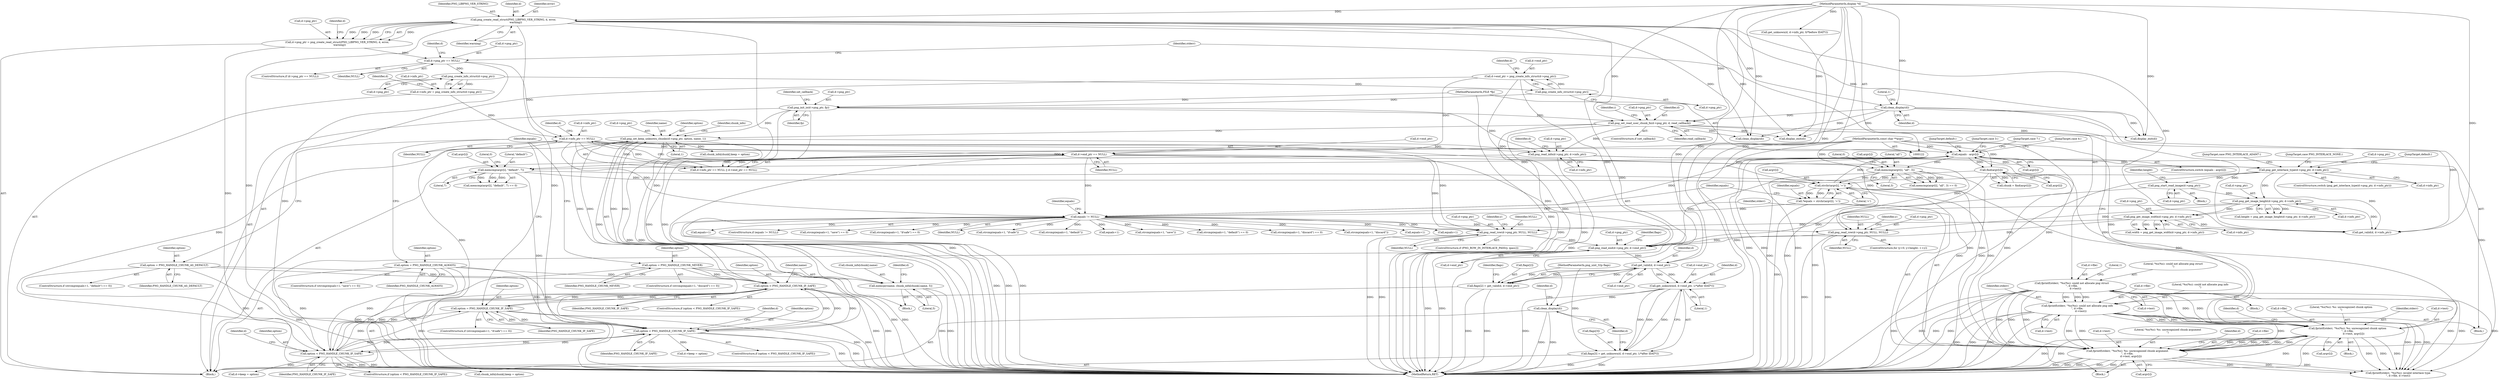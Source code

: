 digraph "0_Android_9d4853418ab2f754c2b63e091c29c5529b8b86ca_32@API" {
"1000589" [label="(Call,png_read_end(d->png_ptr, d->end_ptr))"];
"1000565" [label="(Call,png_read_row(d->png_ptr, NULL, NULL))"];
"1000523" [label="(Call,png_get_image_width(d->png_ptr, d->info_ptr))"];
"1000508" [label="(Call,png_get_image_height(d->png_ptr, d->info_ptr))"];
"1000502" [label="(Call,png_start_read_image(d->png_ptr))"];
"1000461" [label="(Call,png_get_interlace_type(d->png_ptr, d->info_ptr))"];
"1000453" [label="(Call,png_read_info(d->png_ptr, d->info_ptr))"];
"1000353" [label="(Call,png_set_keep_unknown_chunks(d->png_ptr, option, name, 1))"];
"1000225" [label="(Call,png_set_read_user_chunk_fn(d->png_ptr, d, read_callback))"];
"1000218" [label="(Call,png_init_io(d->png_ptr, fp))"];
"1000188" [label="(Call,png_create_info_struct(d->png_ptr))"];
"1000180" [label="(Call,png_create_info_struct(d->png_ptr))"];
"1000159" [label="(Call,d->png_ptr == NULL)"];
"1000149" [label="(Call,d->png_ptr = png_create_read_struct(PNG_LIBPNG_VER_STRING, d, error,\n      warning))"];
"1000153" [label="(Call,png_create_read_struct(PNG_LIBPNG_VER_STRING, d, error,\n      warning))"];
"1000127" [label="(MethodParameterIn,display *d)"];
"1000123" [label="(MethodParameterIn,FILE *fp)"];
"1000214" [label="(Call,clean_display(d))"];
"1000340" [label="(Call,option < PNG_HANDLE_CHUNK_IF_SAFE)"];
"1000289" [label="(Call,option = PNG_HANDLE_CHUNK_IF_SAFE)"];
"1000381" [label="(Call,option < PNG_HANDLE_CHUNK_IF_SAFE)"];
"1000265" [label="(Call,option = PNG_HANDLE_CHUNK_AS_DEFAULT)"];
"1000301" [label="(Call,option = PNG_HANDLE_CHUNK_ALWAYS)"];
"1000277" [label="(Call,option = PNG_HANDLE_CHUNK_NEVER)"];
"1000404" [label="(Call,option < PNG_HANDLE_CHUNK_IF_SAFE)"];
"1000345" [label="(Call,memcpy(name, chunk_info[chunk].name, 5))"];
"1000194" [label="(Call,d->info_ptr == NULL)"];
"1000176" [label="(Call,d->info_ptr = png_create_info_struct(d->png_ptr))"];
"1000251" [label="(Call,equals != NULL)"];
"1000243" [label="(Call,*equals = strchr(argv[i], '='))"];
"1000245" [label="(Call,strchr(argv[i], '='))"];
"1000395" [label="(Call,memcmp(argv[i], \"all\", 3))"];
"1000321" [label="(Call,equals - argv[i])"];
"1000306" [label="(Call,fprintf(stderr, \"%s(%s): %s: unrecognized chunk option\n\", d->file,\n               d->test, argv[i]))"];
"1000439" [label="(Call,fprintf(stderr, \"%s(%s): %s: unrecognized chunk argument\n\", d->file,\n         d->test, argv[i]))"];
"1000165" [label="(Call,fprintf(stderr, \"%s(%s): could not allocate png struct\n\", d->file,\n         d->test))"];
"1000205" [label="(Call,fprintf(stderr, \"%s(%s): could not allocate png info\n\", d->file,\n         d->test))"];
"1000330" [label="(Call,find(argv[i]))"];
"1000125" [label="(MethodParameterIn,const char **argv)"];
"1000372" [label="(Call,memcmp(argv[i], \"default\", 7))"];
"1000199" [label="(Call,d->end_ptr == NULL)"];
"1000184" [label="(Call,d->end_ptr = png_create_info_struct(d->png_ptr))"];
"1000583" [label="(Call,png_read_row(d->png_ptr, NULL, NULL))"];
"1000630" [label="(Call,get_valid(d, d->end_ptr))"];
"1000626" [label="(Call,flags[2] = get_valid(d, d->end_ptr))"];
"1000639" [label="(Call,get_unknown(d, d->end_ptr, 1/*after IDAT*/))"];
"1000635" [label="(Call,flags[3] = get_unknown(d, d->end_ptr, 1/*after IDAT*/))"];
"1000645" [label="(Call,clean_display(d))"];
"1000509" [label="(Call,d->png_ptr)"];
"1000385" [label="(Call,d->keep = option)"];
"1000243" [label="(Call,*equals = strchr(argv[i], '='))"];
"1000445" [label="(Call,d->test)"];
"1000315" [label="(Call,argv[i])"];
"1000462" [label="(Call,d->png_ptr)"];
"1000258" [label="(Call,strcmp(equals+1, \"default\") == 0)"];
"1000646" [label="(Identifier,d)"];
"1000186" [label="(Identifier,d)"];
"1000257" [label="(ControlStructure,if (strcmp(equals+1, \"default\") == 0))"];
"1000270" [label="(Call,strcmp(equals+1, \"discard\") == 0)"];
"1000381" [label="(Call,option < PNG_HANDLE_CHUNK_IF_SAFE)"];
"1000373" [label="(Call,argv[i])"];
"1000301" [label="(Call,option = PNG_HANDLE_CHUNK_ALWAYS)"];
"1000380" [label="(ControlStructure,if (option < PNG_HANDLE_CHUNK_IF_SAFE))"];
"1000277" [label="(Call,option = PNG_HANDLE_CHUNK_NEVER)"];
"1000219" [label="(Call,d->png_ptr)"];
"1000156" [label="(Identifier,error)"];
"1000636" [label="(Call,flags[3])"];
"1000290" [label="(Identifier,option)"];
"1000479" [label="(JumpTarget,default:)"];
"1000609" [label="(Call,get_unknown(d, d->info_ptr, 0/*before IDAT*/))"];
"1000271" [label="(Call,strcmp(equals+1, \"discard\"))"];
"1000346" [label="(Identifier,name)"];
"1000460" [label="(ControlStructure,switch (png_get_interlace_type(d->png_ptr, d->info_ptr)))"];
"1000404" [label="(Call,option < PNG_HANDLE_CHUNK_IF_SAFE)"];
"1000441" [label="(Literal,\"%s(%s): %s: unrecognized chunk argument\n\")"];
"1000211" [label="(Call,d->test)"];
"1000178" [label="(Identifier,d)"];
"1000217" [label="(Literal,1)"];
"1000410" [label="(Identifier,d)"];
"1000461" [label="(Call,png_get_interlace_type(d->png_ptr, d->info_ptr))"];
"1000635" [label="(Call,flags[3] = get_unknown(d, d->end_ptr, 1/*after IDAT*/))"];
"1000265" [label="(Call,option = PNG_HANDLE_CHUNK_AS_DEFAULT)"];
"1000587" [label="(Identifier,NULL)"];
"1000241" [label="(Block,)"];
"1000454" [label="(Call,d->png_ptr)"];
"1000195" [label="(Call,d->info_ptr)"];
"1000154" [label="(Identifier,PNG_LIBPNG_VER_STRING)"];
"1000306" [label="(Call,fprintf(stderr, \"%s(%s): %s: unrecognized chunk option\n\", d->file,\n               d->test, argv[i]))"];
"1000463" [label="(Identifier,d)"];
"1000176" [label="(Call,d->info_ptr = png_create_info_struct(d->png_ptr))"];
"1000639" [label="(Call,get_unknown(d, d->end_ptr, 1/*after IDAT*/))"];
"1000234" [label="(Identifier,i)"];
"1000395" [label="(Call,memcmp(argv[i], \"all\", 3))"];
"1000328" [label="(Call,chunk = find(argv[i]))"];
"1000352" [label="(Literal,5)"];
"1000123" [label="(MethodParameterIn,FILE *fp)"];
"1000512" [label="(Call,d->info_ptr)"];
"1000126" [label="(MethodParameterIn,png_uint_32p flags)"];
"1000503" [label="(Call,d->png_ptr)"];
"1000637" [label="(Identifier,flags)"];
"1000321" [label="(Call,equals - argv[i])"];
"1000319" [label="(Identifier,d)"];
"1000649" [label="(Identifier,d)"];
"1000401" [label="(Literal,0)"];
"1000593" [label="(Call,d->end_ptr)"];
"1000177" [label="(Call,d->info_ptr)"];
"1000252" [label="(Identifier,equals)"];
"1000291" [label="(Identifier,PNG_HANDLE_CHUNK_IF_SAFE)"];
"1000167" [label="(Literal,\"%s(%s): could not allocate png struct\n\")"];
"1000331" [label="(Call,argv[i])"];
"1000215" [label="(Identifier,d)"];
"1000371" [label="(Call,memcmp(argv[i], \"default\", 7) == 0)"];
"1000205" [label="(Call,fprintf(stderr, \"%s(%s): could not allocate png info\n\", d->file,\n         d->test))"];
"1000206" [label="(Identifier,stderr)"];
"1000171" [label="(Call,d->test)"];
"1000527" [label="(Call,d->info_ptr)"];
"1000323" [label="(Call,argv[i])"];
"1000189" [label="(Call,d->png_ptr)"];
"1000251" [label="(Call,equals != NULL)"];
"1000453" [label="(Call,png_read_info(d->png_ptr, d->info_ptr))"];
"1000340" [label="(Call,option < PNG_HANDLE_CHUNK_IF_SAFE)"];
"1000161" [label="(Identifier,d)"];
"1000406" [label="(Identifier,PNG_HANDLE_CHUNK_IF_SAFE)"];
"1000164" [label="(Block,)"];
"1000626" [label="(Call,flags[2] = get_valid(d, d->end_ptr))"];
"1000457" [label="(Call,d->info_ptr)"];
"1000309" [label="(Call,d->file)"];
"1000160" [label="(Call,d->png_ptr)"];
"1000308" [label="(Literal,\"%s(%s): %s: unrecognized chunk option\n\")"];
"1000631" [label="(Identifier,d)"];
"1000200" [label="(Call,d->end_ptr)"];
"1000245" [label="(Call,strchr(argv[i], '='))"];
"1000452" [label="(Identifier,d)"];
"1000341" [label="(Identifier,option)"];
"1000489" [label="(Call,clean_display(d))"];
"1000588" [label="(Identifier,NULL)"];
"1000168" [label="(Call,d->file)"];
"1000451" [label="(Call,display_exit(d))"];
"1000428" [label="(Call,chunk_info[chunk].keep = option)"];
"1000149" [label="(Call,d->png_ptr = png_create_read_struct(PNG_LIBPNG_VER_STRING, d, error,\n      warning))"];
"1000244" [label="(Identifier,equals)"];
"1000400" [label="(Literal,3)"];
"1000383" [label="(Identifier,PNG_HANDLE_CHUNK_IF_SAFE)"];
"1000272" [label="(Call,equals+1)"];
"1000226" [label="(Call,d->png_ptr)"];
"1000343" [label="(Block,)"];
"1000260" [label="(Call,equals+1)"];
"1000644" [label="(Literal,1)"];
"1000405" [label="(Identifier,option)"];
"1000378" [label="(Literal,0)"];
"1000521" [label="(Call,width = png_get_image_width(d->png_ptr, d->info_ptr))"];
"1000523" [label="(Call,png_get_image_width(d->png_ptr, d->info_ptr))"];
"1000318" [label="(Call,display_exit(d))"];
"1000296" [label="(Call,equals+1)"];
"1000279" [label="(Identifier,PNG_HANDLE_CHUNK_NEVER)"];
"1000387" [label="(Identifier,d)"];
"1000175" [label="(Literal,1)"];
"1000250" [label="(ControlStructure,if (equals != NULL))"];
"1000224" [label="(Identifier,set_callback)"];
"1000330" [label="(Call,find(argv[i]))"];
"1000437" [label="(JumpTarget,default:)"];
"1000345" [label="(Call,memcpy(name, chunk_info[chunk].name, 5))"];
"1000281" [label="(ControlStructure,if (strcmp(equals+1, \"if-safe\") == 0))"];
"1000294" [label="(Call,strcmp(equals+1, \"save\") == 0)"];
"1000360" [label="(Call,chunk_info[chunk].keep = option)"];
"1000372" [label="(Call,memcmp(argv[i], \"default\", 7))"];
"1000222" [label="(Identifier,fp)"];
"1000249" [label="(Literal,'=')"];
"1000600" [label="(Call,get_valid(d, d->info_ptr))"];
"1000157" [label="(Identifier,warning)"];
"1000155" [label="(Identifier,d)"];
"1000303" [label="(Identifier,PNG_HANDLE_CHUNK_ALWAYS)"];
"1000448" [label="(Call,argv[i])"];
"1000204" [label="(Block,)"];
"1000305" [label="(Block,)"];
"1000574" [label="(ControlStructure,for (y=0; y<height; ++y))"];
"1000474" [label="(JumpTarget,case PNG_INTERLACE_ADAM7:)"];
"1000359" [label="(Literal,1)"];
"1000480" [label="(Call,fprintf(stderr, \"%s(%s): invalid interlace type\n\", d->file, d->test))"];
"1000465" [label="(Call,d->info_ptr)"];
"1000354" [label="(Call,d->png_ptr)"];
"1000289" [label="(Call,option = PNG_HANDLE_CHUNK_IF_SAFE)"];
"1000230" [label="(Identifier,read_callback)"];
"1000320" [label="(ControlStructure,switch (equals - argv[i]))"];
"1000376" [label="(Literal,\"default\")"];
"1000153" [label="(Call,png_create_read_struct(PNG_LIBPNG_VER_STRING, d, error,\n      warning))"];
"1000560" [label="(Identifier,y)"];
"1000127" [label="(MethodParameterIn,display *d)"];
"1000282" [label="(Call,strcmp(equals+1, \"if-safe\") == 0)"];
"1000269" [label="(ControlStructure,if (strcmp(equals+1, \"discard\") == 0))"];
"1000347" [label="(Call,chunk_info[chunk].name)"];
"1000253" [label="(Identifier,NULL)"];
"1000507" [label="(Identifier,height)"];
"1000358" [label="(Identifier,name)"];
"1000283" [label="(Call,strcmp(equals+1, \"if-safe\"))"];
"1000408" [label="(Call,d->keep = option)"];
"1000524" [label="(Call,d->png_ptr)"];
"1000150" [label="(Call,d->png_ptr)"];
"1000394" [label="(Call,memcmp(argv[i], \"all\", 3) == 0)"];
"1000259" [label="(Call,strcmp(equals+1, \"default\"))"];
"1000158" [label="(ControlStructure,if (d->png_ptr == NULL))"];
"1000208" [label="(Call,d->file)"];
"1000403" [label="(ControlStructure,if (option < PNG_HANDLE_CHUNK_IF_SAFE))"];
"1000342" [label="(Identifier,PNG_HANDLE_CHUNK_IF_SAFE)"];
"1000582" [label="(Identifier,y)"];
"1000392" [label="(JumpTarget,case 3:)"];
"1000569" [label="(Identifier,NULL)"];
"1000369" [label="(JumpTarget,case 7:)"];
"1000641" [label="(Call,d->end_ptr)"];
"1000278" [label="(Identifier,option)"];
"1000439" [label="(Call,fprintf(stderr, \"%s(%s): %s: unrecognized chunk argument\n\", d->file,\n         d->test, argv[i]))"];
"1000327" [label="(JumpTarget,case 4:)"];
"1000166" [label="(Identifier,stderr)"];
"1000188" [label="(Call,png_create_info_struct(d->png_ptr))"];
"1000382" [label="(Identifier,option)"];
"1000198" [label="(Identifier,NULL)"];
"1000307" [label="(Identifier,stderr)"];
"1000196" [label="(Identifier,d)"];
"1000355" [label="(Identifier,d)"];
"1000570" [label="(Identifier,NULL)"];
"1000267" [label="(Identifier,PNG_HANDLE_CHUNK_AS_DEFAULT)"];
"1000246" [label="(Call,argv[i])"];
"1000223" [label="(ControlStructure,if (set_callback))"];
"1000194" [label="(Call,d->info_ptr == NULL)"];
"1000584" [label="(Call,d->png_ptr)"];
"1000627" [label="(Call,flags[2])"];
"1000180" [label="(Call,png_create_info_struct(d->png_ptr))"];
"1000284" [label="(Call,equals+1)"];
"1000225" [label="(Call,png_set_read_user_chunk_fn(d->png_ptr, d, read_callback))"];
"1000565" [label="(Call,png_read_row(d->png_ptr, NULL, NULL))"];
"1000502" [label="(Call,png_start_read_image(d->png_ptr))"];
"1000295" [label="(Call,strcmp(equals+1, \"save\"))"];
"1000165" [label="(Call,fprintf(stderr, \"%s(%s): could not allocate png struct\n\", d->file,\n         d->test))"];
"1000184" [label="(Call,d->end_ptr = png_create_info_struct(d->png_ptr))"];
"1000353" [label="(Call,png_set_keep_unknown_chunks(d->png_ptr, option, name, 1))"];
"1000589" [label="(Call,png_read_end(d->png_ptr, d->end_ptr))"];
"1000214" [label="(Call,clean_display(d))"];
"1000203" [label="(Identifier,NULL)"];
"1000561" [label="(ControlStructure,if (PNG_ROW_IN_INTERLACE_PASS(y, ipass)))"];
"1000312" [label="(Call,d->test)"];
"1000501" [label="(Block,)"];
"1000129" [label="(Block,)"];
"1000396" [label="(Call,argv[i])"];
"1000229" [label="(Identifier,d)"];
"1000266" [label="(Identifier,option)"];
"1000508" [label="(Call,png_get_image_height(d->png_ptr, d->info_ptr))"];
"1000207" [label="(Literal,\"%s(%s): could not allocate png info\n\")"];
"1000159" [label="(Call,d->png_ptr == NULL)"];
"1000125" [label="(MethodParameterIn,const char **argv)"];
"1000632" [label="(Call,d->end_ptr)"];
"1000506" [label="(Call,height = png_get_image_height(d->png_ptr, d->info_ptr))"];
"1000293" [label="(ControlStructure,if (strcmp(equals+1, \"save\") == 0))"];
"1000630" [label="(Call,get_valid(d, d->end_ptr))"];
"1000377" [label="(Literal,7)"];
"1000163" [label="(Identifier,NULL)"];
"1000322" [label="(Identifier,equals)"];
"1000645" [label="(Call,clean_display(d))"];
"1000201" [label="(Identifier,d)"];
"1000399" [label="(Literal,\"all\")"];
"1000598" [label="(Identifier,flags)"];
"1000261" [label="(Identifier,equals)"];
"1000469" [label="(JumpTarget,case PNG_INTERLACE_NONE:)"];
"1000357" [label="(Identifier,option)"];
"1000651" [label="(MethodReturn,RET)"];
"1000218" [label="(Call,png_init_io(d->png_ptr, fp))"];
"1000566" [label="(Call,d->png_ptr)"];
"1000339" [label="(ControlStructure,if (option < PNG_HANDLE_CHUNK_IF_SAFE))"];
"1000440" [label="(Identifier,stderr)"];
"1000640" [label="(Identifier,d)"];
"1000442" [label="(Call,d->file)"];
"1000185" [label="(Call,d->end_ptr)"];
"1000199" [label="(Call,d->end_ptr == NULL)"];
"1000363" [label="(Identifier,chunk_info)"];
"1000193" [label="(Call,d->info_ptr == NULL || d->end_ptr == NULL)"];
"1000583" [label="(Call,png_read_row(d->png_ptr, NULL, NULL))"];
"1000590" [label="(Call,d->png_ptr)"];
"1000181" [label="(Call,d->png_ptr)"];
"1000302" [label="(Identifier,option)"];
"1000589" -> "1000129"  [label="AST: "];
"1000589" -> "1000593"  [label="CFG: "];
"1000590" -> "1000589"  [label="AST: "];
"1000593" -> "1000589"  [label="AST: "];
"1000598" -> "1000589"  [label="CFG: "];
"1000589" -> "1000651"  [label="DDG: "];
"1000589" -> "1000651"  [label="DDG: "];
"1000565" -> "1000589"  [label="DDG: "];
"1000583" -> "1000589"  [label="DDG: "];
"1000461" -> "1000589"  [label="DDG: "];
"1000508" -> "1000589"  [label="DDG: "];
"1000523" -> "1000589"  [label="DDG: "];
"1000184" -> "1000589"  [label="DDG: "];
"1000199" -> "1000589"  [label="DDG: "];
"1000589" -> "1000630"  [label="DDG: "];
"1000565" -> "1000561"  [label="AST: "];
"1000565" -> "1000570"  [label="CFG: "];
"1000566" -> "1000565"  [label="AST: "];
"1000569" -> "1000565"  [label="AST: "];
"1000570" -> "1000565"  [label="AST: "];
"1000560" -> "1000565"  [label="CFG: "];
"1000565" -> "1000651"  [label="DDG: "];
"1000565" -> "1000651"  [label="DDG: "];
"1000523" -> "1000565"  [label="DDG: "];
"1000251" -> "1000565"  [label="DDG: "];
"1000199" -> "1000565"  [label="DDG: "];
"1000194" -> "1000565"  [label="DDG: "];
"1000523" -> "1000521"  [label="AST: "];
"1000523" -> "1000527"  [label="CFG: "];
"1000524" -> "1000523"  [label="AST: "];
"1000527" -> "1000523"  [label="AST: "];
"1000521" -> "1000523"  [label="CFG: "];
"1000523" -> "1000521"  [label="DDG: "];
"1000523" -> "1000521"  [label="DDG: "];
"1000508" -> "1000523"  [label="DDG: "];
"1000508" -> "1000523"  [label="DDG: "];
"1000523" -> "1000600"  [label="DDG: "];
"1000508" -> "1000506"  [label="AST: "];
"1000508" -> "1000512"  [label="CFG: "];
"1000509" -> "1000508"  [label="AST: "];
"1000512" -> "1000508"  [label="AST: "];
"1000506" -> "1000508"  [label="CFG: "];
"1000508" -> "1000506"  [label="DDG: "];
"1000508" -> "1000506"  [label="DDG: "];
"1000502" -> "1000508"  [label="DDG: "];
"1000461" -> "1000508"  [label="DDG: "];
"1000508" -> "1000583"  [label="DDG: "];
"1000508" -> "1000600"  [label="DDG: "];
"1000502" -> "1000501"  [label="AST: "];
"1000502" -> "1000503"  [label="CFG: "];
"1000503" -> "1000502"  [label="AST: "];
"1000507" -> "1000502"  [label="CFG: "];
"1000502" -> "1000651"  [label="DDG: "];
"1000461" -> "1000502"  [label="DDG: "];
"1000461" -> "1000460"  [label="AST: "];
"1000461" -> "1000465"  [label="CFG: "];
"1000462" -> "1000461"  [label="AST: "];
"1000465" -> "1000461"  [label="AST: "];
"1000469" -> "1000461"  [label="CFG: "];
"1000474" -> "1000461"  [label="CFG: "];
"1000479" -> "1000461"  [label="CFG: "];
"1000461" -> "1000651"  [label="DDG: "];
"1000453" -> "1000461"  [label="DDG: "];
"1000453" -> "1000461"  [label="DDG: "];
"1000461" -> "1000600"  [label="DDG: "];
"1000453" -> "1000129"  [label="AST: "];
"1000453" -> "1000457"  [label="CFG: "];
"1000454" -> "1000453"  [label="AST: "];
"1000457" -> "1000453"  [label="AST: "];
"1000463" -> "1000453"  [label="CFG: "];
"1000453" -> "1000651"  [label="DDG: "];
"1000353" -> "1000453"  [label="DDG: "];
"1000225" -> "1000453"  [label="DDG: "];
"1000218" -> "1000453"  [label="DDG: "];
"1000194" -> "1000453"  [label="DDG: "];
"1000353" -> "1000343"  [label="AST: "];
"1000353" -> "1000359"  [label="CFG: "];
"1000354" -> "1000353"  [label="AST: "];
"1000357" -> "1000353"  [label="AST: "];
"1000358" -> "1000353"  [label="AST: "];
"1000359" -> "1000353"  [label="AST: "];
"1000363" -> "1000353"  [label="CFG: "];
"1000353" -> "1000651"  [label="DDG: "];
"1000353" -> "1000651"  [label="DDG: "];
"1000353" -> "1000340"  [label="DDG: "];
"1000353" -> "1000345"  [label="DDG: "];
"1000225" -> "1000353"  [label="DDG: "];
"1000218" -> "1000353"  [label="DDG: "];
"1000340" -> "1000353"  [label="DDG: "];
"1000345" -> "1000353"  [label="DDG: "];
"1000353" -> "1000360"  [label="DDG: "];
"1000353" -> "1000381"  [label="DDG: "];
"1000353" -> "1000404"  [label="DDG: "];
"1000225" -> "1000223"  [label="AST: "];
"1000225" -> "1000230"  [label="CFG: "];
"1000226" -> "1000225"  [label="AST: "];
"1000229" -> "1000225"  [label="AST: "];
"1000230" -> "1000225"  [label="AST: "];
"1000234" -> "1000225"  [label="CFG: "];
"1000225" -> "1000651"  [label="DDG: "];
"1000225" -> "1000651"  [label="DDG: "];
"1000218" -> "1000225"  [label="DDG: "];
"1000153" -> "1000225"  [label="DDG: "];
"1000214" -> "1000225"  [label="DDG: "];
"1000127" -> "1000225"  [label="DDG: "];
"1000225" -> "1000318"  [label="DDG: "];
"1000225" -> "1000451"  [label="DDG: "];
"1000225" -> "1000489"  [label="DDG: "];
"1000225" -> "1000600"  [label="DDG: "];
"1000218" -> "1000129"  [label="AST: "];
"1000218" -> "1000222"  [label="CFG: "];
"1000219" -> "1000218"  [label="AST: "];
"1000222" -> "1000218"  [label="AST: "];
"1000224" -> "1000218"  [label="CFG: "];
"1000218" -> "1000651"  [label="DDG: "];
"1000218" -> "1000651"  [label="DDG: "];
"1000188" -> "1000218"  [label="DDG: "];
"1000123" -> "1000218"  [label="DDG: "];
"1000188" -> "1000184"  [label="AST: "];
"1000188" -> "1000189"  [label="CFG: "];
"1000189" -> "1000188"  [label="AST: "];
"1000184" -> "1000188"  [label="CFG: "];
"1000188" -> "1000184"  [label="DDG: "];
"1000180" -> "1000188"  [label="DDG: "];
"1000180" -> "1000176"  [label="AST: "];
"1000180" -> "1000181"  [label="CFG: "];
"1000181" -> "1000180"  [label="AST: "];
"1000176" -> "1000180"  [label="CFG: "];
"1000180" -> "1000176"  [label="DDG: "];
"1000159" -> "1000180"  [label="DDG: "];
"1000159" -> "1000158"  [label="AST: "];
"1000159" -> "1000163"  [label="CFG: "];
"1000160" -> "1000159"  [label="AST: "];
"1000163" -> "1000159"  [label="AST: "];
"1000166" -> "1000159"  [label="CFG: "];
"1000178" -> "1000159"  [label="CFG: "];
"1000159" -> "1000651"  [label="DDG: "];
"1000149" -> "1000159"  [label="DDG: "];
"1000159" -> "1000194"  [label="DDG: "];
"1000149" -> "1000129"  [label="AST: "];
"1000149" -> "1000153"  [label="CFG: "];
"1000150" -> "1000149"  [label="AST: "];
"1000153" -> "1000149"  [label="AST: "];
"1000161" -> "1000149"  [label="CFG: "];
"1000149" -> "1000651"  [label="DDG: "];
"1000153" -> "1000149"  [label="DDG: "];
"1000153" -> "1000149"  [label="DDG: "];
"1000153" -> "1000149"  [label="DDG: "];
"1000153" -> "1000149"  [label="DDG: "];
"1000153" -> "1000157"  [label="CFG: "];
"1000154" -> "1000153"  [label="AST: "];
"1000155" -> "1000153"  [label="AST: "];
"1000156" -> "1000153"  [label="AST: "];
"1000157" -> "1000153"  [label="AST: "];
"1000153" -> "1000651"  [label="DDG: "];
"1000153" -> "1000651"  [label="DDG: "];
"1000153" -> "1000651"  [label="DDG: "];
"1000127" -> "1000153"  [label="DDG: "];
"1000153" -> "1000214"  [label="DDG: "];
"1000153" -> "1000318"  [label="DDG: "];
"1000153" -> "1000451"  [label="DDG: "];
"1000153" -> "1000489"  [label="DDG: "];
"1000153" -> "1000600"  [label="DDG: "];
"1000127" -> "1000122"  [label="AST: "];
"1000127" -> "1000651"  [label="DDG: "];
"1000127" -> "1000214"  [label="DDG: "];
"1000127" -> "1000318"  [label="DDG: "];
"1000127" -> "1000451"  [label="DDG: "];
"1000127" -> "1000489"  [label="DDG: "];
"1000127" -> "1000600"  [label="DDG: "];
"1000127" -> "1000609"  [label="DDG: "];
"1000127" -> "1000630"  [label="DDG: "];
"1000127" -> "1000639"  [label="DDG: "];
"1000127" -> "1000645"  [label="DDG: "];
"1000123" -> "1000122"  [label="AST: "];
"1000123" -> "1000651"  [label="DDG: "];
"1000214" -> "1000204"  [label="AST: "];
"1000214" -> "1000215"  [label="CFG: "];
"1000215" -> "1000214"  [label="AST: "];
"1000217" -> "1000214"  [label="CFG: "];
"1000214" -> "1000318"  [label="DDG: "];
"1000214" -> "1000451"  [label="DDG: "];
"1000214" -> "1000489"  [label="DDG: "];
"1000214" -> "1000600"  [label="DDG: "];
"1000340" -> "1000339"  [label="AST: "];
"1000340" -> "1000342"  [label="CFG: "];
"1000341" -> "1000340"  [label="AST: "];
"1000342" -> "1000340"  [label="AST: "];
"1000346" -> "1000340"  [label="CFG: "];
"1000340" -> "1000651"  [label="DDG: "];
"1000340" -> "1000651"  [label="DDG: "];
"1000340" -> "1000289"  [label="DDG: "];
"1000289" -> "1000340"  [label="DDG: "];
"1000265" -> "1000340"  [label="DDG: "];
"1000301" -> "1000340"  [label="DDG: "];
"1000277" -> "1000340"  [label="DDG: "];
"1000381" -> "1000340"  [label="DDG: "];
"1000381" -> "1000340"  [label="DDG: "];
"1000404" -> "1000340"  [label="DDG: "];
"1000404" -> "1000340"  [label="DDG: "];
"1000340" -> "1000381"  [label="DDG: "];
"1000340" -> "1000404"  [label="DDG: "];
"1000289" -> "1000281"  [label="AST: "];
"1000289" -> "1000291"  [label="CFG: "];
"1000290" -> "1000289"  [label="AST: "];
"1000291" -> "1000289"  [label="AST: "];
"1000322" -> "1000289"  [label="CFG: "];
"1000289" -> "1000651"  [label="DDG: "];
"1000289" -> "1000651"  [label="DDG: "];
"1000381" -> "1000289"  [label="DDG: "];
"1000404" -> "1000289"  [label="DDG: "];
"1000289" -> "1000381"  [label="DDG: "];
"1000289" -> "1000404"  [label="DDG: "];
"1000381" -> "1000380"  [label="AST: "];
"1000381" -> "1000383"  [label="CFG: "];
"1000382" -> "1000381"  [label="AST: "];
"1000383" -> "1000381"  [label="AST: "];
"1000387" -> "1000381"  [label="CFG: "];
"1000381" -> "1000651"  [label="DDG: "];
"1000381" -> "1000651"  [label="DDG: "];
"1000265" -> "1000381"  [label="DDG: "];
"1000301" -> "1000381"  [label="DDG: "];
"1000277" -> "1000381"  [label="DDG: "];
"1000404" -> "1000381"  [label="DDG: "];
"1000404" -> "1000381"  [label="DDG: "];
"1000381" -> "1000385"  [label="DDG: "];
"1000381" -> "1000404"  [label="DDG: "];
"1000381" -> "1000404"  [label="DDG: "];
"1000265" -> "1000257"  [label="AST: "];
"1000265" -> "1000267"  [label="CFG: "];
"1000266" -> "1000265"  [label="AST: "];
"1000267" -> "1000265"  [label="AST: "];
"1000322" -> "1000265"  [label="CFG: "];
"1000265" -> "1000651"  [label="DDG: "];
"1000265" -> "1000404"  [label="DDG: "];
"1000301" -> "1000293"  [label="AST: "];
"1000301" -> "1000303"  [label="CFG: "];
"1000302" -> "1000301"  [label="AST: "];
"1000303" -> "1000301"  [label="AST: "];
"1000322" -> "1000301"  [label="CFG: "];
"1000301" -> "1000651"  [label="DDG: "];
"1000301" -> "1000651"  [label="DDG: "];
"1000301" -> "1000404"  [label="DDG: "];
"1000277" -> "1000269"  [label="AST: "];
"1000277" -> "1000279"  [label="CFG: "];
"1000278" -> "1000277"  [label="AST: "];
"1000279" -> "1000277"  [label="AST: "];
"1000322" -> "1000277"  [label="CFG: "];
"1000277" -> "1000651"  [label="DDG: "];
"1000277" -> "1000651"  [label="DDG: "];
"1000277" -> "1000404"  [label="DDG: "];
"1000404" -> "1000403"  [label="AST: "];
"1000404" -> "1000406"  [label="CFG: "];
"1000405" -> "1000404"  [label="AST: "];
"1000406" -> "1000404"  [label="AST: "];
"1000410" -> "1000404"  [label="CFG: "];
"1000404" -> "1000651"  [label="DDG: "];
"1000404" -> "1000651"  [label="DDG: "];
"1000404" -> "1000408"  [label="DDG: "];
"1000404" -> "1000428"  [label="DDG: "];
"1000345" -> "1000343"  [label="AST: "];
"1000345" -> "1000352"  [label="CFG: "];
"1000346" -> "1000345"  [label="AST: "];
"1000347" -> "1000345"  [label="AST: "];
"1000352" -> "1000345"  [label="AST: "];
"1000355" -> "1000345"  [label="CFG: "];
"1000345" -> "1000651"  [label="DDG: "];
"1000345" -> "1000651"  [label="DDG: "];
"1000194" -> "1000193"  [label="AST: "];
"1000194" -> "1000198"  [label="CFG: "];
"1000195" -> "1000194"  [label="AST: "];
"1000198" -> "1000194"  [label="AST: "];
"1000201" -> "1000194"  [label="CFG: "];
"1000193" -> "1000194"  [label="CFG: "];
"1000194" -> "1000651"  [label="DDG: "];
"1000194" -> "1000193"  [label="DDG: "];
"1000194" -> "1000193"  [label="DDG: "];
"1000176" -> "1000194"  [label="DDG: "];
"1000194" -> "1000199"  [label="DDG: "];
"1000194" -> "1000251"  [label="DDG: "];
"1000194" -> "1000583"  [label="DDG: "];
"1000176" -> "1000129"  [label="AST: "];
"1000177" -> "1000176"  [label="AST: "];
"1000186" -> "1000176"  [label="CFG: "];
"1000251" -> "1000250"  [label="AST: "];
"1000251" -> "1000253"  [label="CFG: "];
"1000252" -> "1000251"  [label="AST: "];
"1000253" -> "1000251"  [label="AST: "];
"1000261" -> "1000251"  [label="CFG: "];
"1000440" -> "1000251"  [label="CFG: "];
"1000251" -> "1000651"  [label="DDG: "];
"1000251" -> "1000651"  [label="DDG: "];
"1000251" -> "1000651"  [label="DDG: "];
"1000243" -> "1000251"  [label="DDG: "];
"1000199" -> "1000251"  [label="DDG: "];
"1000251" -> "1000258"  [label="DDG: "];
"1000251" -> "1000259"  [label="DDG: "];
"1000251" -> "1000260"  [label="DDG: "];
"1000251" -> "1000270"  [label="DDG: "];
"1000251" -> "1000271"  [label="DDG: "];
"1000251" -> "1000272"  [label="DDG: "];
"1000251" -> "1000282"  [label="DDG: "];
"1000251" -> "1000283"  [label="DDG: "];
"1000251" -> "1000284"  [label="DDG: "];
"1000251" -> "1000294"  [label="DDG: "];
"1000251" -> "1000295"  [label="DDG: "];
"1000251" -> "1000296"  [label="DDG: "];
"1000251" -> "1000321"  [label="DDG: "];
"1000251" -> "1000583"  [label="DDG: "];
"1000243" -> "1000241"  [label="AST: "];
"1000243" -> "1000245"  [label="CFG: "];
"1000244" -> "1000243"  [label="AST: "];
"1000245" -> "1000243"  [label="AST: "];
"1000252" -> "1000243"  [label="CFG: "];
"1000243" -> "1000651"  [label="DDG: "];
"1000245" -> "1000243"  [label="DDG: "];
"1000245" -> "1000243"  [label="DDG: "];
"1000245" -> "1000249"  [label="CFG: "];
"1000246" -> "1000245"  [label="AST: "];
"1000249" -> "1000245"  [label="AST: "];
"1000395" -> "1000245"  [label="DDG: "];
"1000330" -> "1000245"  [label="DDG: "];
"1000372" -> "1000245"  [label="DDG: "];
"1000439" -> "1000245"  [label="DDG: "];
"1000125" -> "1000245"  [label="DDG: "];
"1000245" -> "1000306"  [label="DDG: "];
"1000245" -> "1000321"  [label="DDG: "];
"1000245" -> "1000439"  [label="DDG: "];
"1000395" -> "1000394"  [label="AST: "];
"1000395" -> "1000400"  [label="CFG: "];
"1000396" -> "1000395"  [label="AST: "];
"1000399" -> "1000395"  [label="AST: "];
"1000400" -> "1000395"  [label="AST: "];
"1000401" -> "1000395"  [label="CFG: "];
"1000395" -> "1000651"  [label="DDG: "];
"1000395" -> "1000394"  [label="DDG: "];
"1000395" -> "1000394"  [label="DDG: "];
"1000395" -> "1000394"  [label="DDG: "];
"1000321" -> "1000395"  [label="DDG: "];
"1000125" -> "1000395"  [label="DDG: "];
"1000395" -> "1000439"  [label="DDG: "];
"1000321" -> "1000320"  [label="AST: "];
"1000321" -> "1000323"  [label="CFG: "];
"1000322" -> "1000321"  [label="AST: "];
"1000323" -> "1000321"  [label="AST: "];
"1000327" -> "1000321"  [label="CFG: "];
"1000369" -> "1000321"  [label="CFG: "];
"1000392" -> "1000321"  [label="CFG: "];
"1000437" -> "1000321"  [label="CFG: "];
"1000321" -> "1000651"  [label="DDG: "];
"1000321" -> "1000651"  [label="DDG: "];
"1000321" -> "1000651"  [label="DDG: "];
"1000306" -> "1000321"  [label="DDG: "];
"1000125" -> "1000321"  [label="DDG: "];
"1000321" -> "1000330"  [label="DDG: "];
"1000321" -> "1000372"  [label="DDG: "];
"1000321" -> "1000439"  [label="DDG: "];
"1000306" -> "1000305"  [label="AST: "];
"1000306" -> "1000315"  [label="CFG: "];
"1000307" -> "1000306"  [label="AST: "];
"1000308" -> "1000306"  [label="AST: "];
"1000309" -> "1000306"  [label="AST: "];
"1000312" -> "1000306"  [label="AST: "];
"1000315" -> "1000306"  [label="AST: "];
"1000319" -> "1000306"  [label="CFG: "];
"1000306" -> "1000651"  [label="DDG: "];
"1000306" -> "1000651"  [label="DDG: "];
"1000306" -> "1000651"  [label="DDG: "];
"1000306" -> "1000651"  [label="DDG: "];
"1000439" -> "1000306"  [label="DDG: "];
"1000439" -> "1000306"  [label="DDG: "];
"1000439" -> "1000306"  [label="DDG: "];
"1000165" -> "1000306"  [label="DDG: "];
"1000165" -> "1000306"  [label="DDG: "];
"1000165" -> "1000306"  [label="DDG: "];
"1000205" -> "1000306"  [label="DDG: "];
"1000205" -> "1000306"  [label="DDG: "];
"1000205" -> "1000306"  [label="DDG: "];
"1000125" -> "1000306"  [label="DDG: "];
"1000306" -> "1000439"  [label="DDG: "];
"1000306" -> "1000439"  [label="DDG: "];
"1000306" -> "1000439"  [label="DDG: "];
"1000306" -> "1000480"  [label="DDG: "];
"1000306" -> "1000480"  [label="DDG: "];
"1000306" -> "1000480"  [label="DDG: "];
"1000439" -> "1000241"  [label="AST: "];
"1000439" -> "1000448"  [label="CFG: "];
"1000440" -> "1000439"  [label="AST: "];
"1000441" -> "1000439"  [label="AST: "];
"1000442" -> "1000439"  [label="AST: "];
"1000445" -> "1000439"  [label="AST: "];
"1000448" -> "1000439"  [label="AST: "];
"1000452" -> "1000439"  [label="CFG: "];
"1000439" -> "1000651"  [label="DDG: "];
"1000439" -> "1000651"  [label="DDG: "];
"1000439" -> "1000651"  [label="DDG: "];
"1000439" -> "1000651"  [label="DDG: "];
"1000439" -> "1000651"  [label="DDG: "];
"1000165" -> "1000439"  [label="DDG: "];
"1000165" -> "1000439"  [label="DDG: "];
"1000165" -> "1000439"  [label="DDG: "];
"1000205" -> "1000439"  [label="DDG: "];
"1000205" -> "1000439"  [label="DDG: "];
"1000205" -> "1000439"  [label="DDG: "];
"1000330" -> "1000439"  [label="DDG: "];
"1000372" -> "1000439"  [label="DDG: "];
"1000125" -> "1000439"  [label="DDG: "];
"1000439" -> "1000480"  [label="DDG: "];
"1000439" -> "1000480"  [label="DDG: "];
"1000439" -> "1000480"  [label="DDG: "];
"1000165" -> "1000164"  [label="AST: "];
"1000165" -> "1000171"  [label="CFG: "];
"1000166" -> "1000165"  [label="AST: "];
"1000167" -> "1000165"  [label="AST: "];
"1000168" -> "1000165"  [label="AST: "];
"1000171" -> "1000165"  [label="AST: "];
"1000175" -> "1000165"  [label="CFG: "];
"1000165" -> "1000651"  [label="DDG: "];
"1000165" -> "1000651"  [label="DDG: "];
"1000165" -> "1000651"  [label="DDG: "];
"1000165" -> "1000651"  [label="DDG: "];
"1000165" -> "1000205"  [label="DDG: "];
"1000165" -> "1000205"  [label="DDG: "];
"1000165" -> "1000205"  [label="DDG: "];
"1000165" -> "1000480"  [label="DDG: "];
"1000165" -> "1000480"  [label="DDG: "];
"1000165" -> "1000480"  [label="DDG: "];
"1000205" -> "1000204"  [label="AST: "];
"1000205" -> "1000211"  [label="CFG: "];
"1000206" -> "1000205"  [label="AST: "];
"1000207" -> "1000205"  [label="AST: "];
"1000208" -> "1000205"  [label="AST: "];
"1000211" -> "1000205"  [label="AST: "];
"1000215" -> "1000205"  [label="CFG: "];
"1000205" -> "1000651"  [label="DDG: "];
"1000205" -> "1000651"  [label="DDG: "];
"1000205" -> "1000651"  [label="DDG: "];
"1000205" -> "1000651"  [label="DDG: "];
"1000205" -> "1000480"  [label="DDG: "];
"1000205" -> "1000480"  [label="DDG: "];
"1000205" -> "1000480"  [label="DDG: "];
"1000330" -> "1000328"  [label="AST: "];
"1000330" -> "1000331"  [label="CFG: "];
"1000331" -> "1000330"  [label="AST: "];
"1000328" -> "1000330"  [label="CFG: "];
"1000330" -> "1000651"  [label="DDG: "];
"1000330" -> "1000328"  [label="DDG: "];
"1000125" -> "1000330"  [label="DDG: "];
"1000125" -> "1000122"  [label="AST: "];
"1000125" -> "1000651"  [label="DDG: "];
"1000125" -> "1000372"  [label="DDG: "];
"1000372" -> "1000371"  [label="AST: "];
"1000372" -> "1000377"  [label="CFG: "];
"1000373" -> "1000372"  [label="AST: "];
"1000376" -> "1000372"  [label="AST: "];
"1000377" -> "1000372"  [label="AST: "];
"1000378" -> "1000372"  [label="CFG: "];
"1000372" -> "1000651"  [label="DDG: "];
"1000372" -> "1000371"  [label="DDG: "];
"1000372" -> "1000371"  [label="DDG: "];
"1000372" -> "1000371"  [label="DDG: "];
"1000199" -> "1000193"  [label="AST: "];
"1000199" -> "1000203"  [label="CFG: "];
"1000200" -> "1000199"  [label="AST: "];
"1000203" -> "1000199"  [label="AST: "];
"1000193" -> "1000199"  [label="CFG: "];
"1000199" -> "1000651"  [label="DDG: "];
"1000199" -> "1000193"  [label="DDG: "];
"1000199" -> "1000193"  [label="DDG: "];
"1000184" -> "1000199"  [label="DDG: "];
"1000199" -> "1000583"  [label="DDG: "];
"1000184" -> "1000129"  [label="AST: "];
"1000185" -> "1000184"  [label="AST: "];
"1000196" -> "1000184"  [label="CFG: "];
"1000184" -> "1000651"  [label="DDG: "];
"1000583" -> "1000574"  [label="AST: "];
"1000583" -> "1000588"  [label="CFG: "];
"1000584" -> "1000583"  [label="AST: "];
"1000587" -> "1000583"  [label="AST: "];
"1000588" -> "1000583"  [label="AST: "];
"1000582" -> "1000583"  [label="CFG: "];
"1000583" -> "1000651"  [label="DDG: "];
"1000583" -> "1000651"  [label="DDG: "];
"1000630" -> "1000626"  [label="AST: "];
"1000630" -> "1000632"  [label="CFG: "];
"1000631" -> "1000630"  [label="AST: "];
"1000632" -> "1000630"  [label="AST: "];
"1000626" -> "1000630"  [label="CFG: "];
"1000630" -> "1000626"  [label="DDG: "];
"1000630" -> "1000626"  [label="DDG: "];
"1000609" -> "1000630"  [label="DDG: "];
"1000630" -> "1000639"  [label="DDG: "];
"1000630" -> "1000639"  [label="DDG: "];
"1000626" -> "1000129"  [label="AST: "];
"1000627" -> "1000626"  [label="AST: "];
"1000637" -> "1000626"  [label="CFG: "];
"1000626" -> "1000651"  [label="DDG: "];
"1000626" -> "1000651"  [label="DDG: "];
"1000126" -> "1000626"  [label="DDG: "];
"1000639" -> "1000635"  [label="AST: "];
"1000639" -> "1000644"  [label="CFG: "];
"1000640" -> "1000639"  [label="AST: "];
"1000641" -> "1000639"  [label="AST: "];
"1000644" -> "1000639"  [label="AST: "];
"1000635" -> "1000639"  [label="CFG: "];
"1000639" -> "1000651"  [label="DDG: "];
"1000639" -> "1000635"  [label="DDG: "];
"1000639" -> "1000635"  [label="DDG: "];
"1000639" -> "1000635"  [label="DDG: "];
"1000639" -> "1000645"  [label="DDG: "];
"1000635" -> "1000129"  [label="AST: "];
"1000636" -> "1000635"  [label="AST: "];
"1000646" -> "1000635"  [label="CFG: "];
"1000635" -> "1000651"  [label="DDG: "];
"1000635" -> "1000651"  [label="DDG: "];
"1000126" -> "1000635"  [label="DDG: "];
"1000645" -> "1000129"  [label="AST: "];
"1000645" -> "1000646"  [label="CFG: "];
"1000646" -> "1000645"  [label="AST: "];
"1000649" -> "1000645"  [label="CFG: "];
"1000645" -> "1000651"  [label="DDG: "];
"1000645" -> "1000651"  [label="DDG: "];
}
